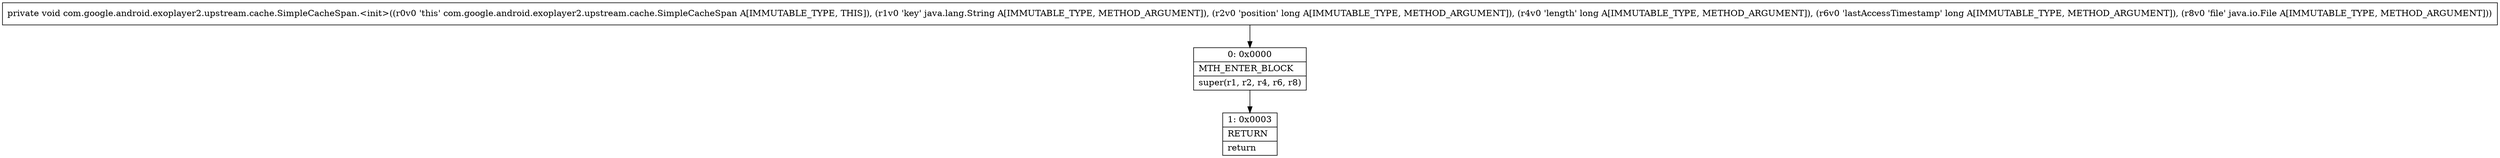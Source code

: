 digraph "CFG forcom.google.android.exoplayer2.upstream.cache.SimpleCacheSpan.\<init\>(Ljava\/lang\/String;JJJLjava\/io\/File;)V" {
Node_0 [shape=record,label="{0\:\ 0x0000|MTH_ENTER_BLOCK\l|super(r1, r2, r4, r6, r8)\l}"];
Node_1 [shape=record,label="{1\:\ 0x0003|RETURN\l|return\l}"];
MethodNode[shape=record,label="{private void com.google.android.exoplayer2.upstream.cache.SimpleCacheSpan.\<init\>((r0v0 'this' com.google.android.exoplayer2.upstream.cache.SimpleCacheSpan A[IMMUTABLE_TYPE, THIS]), (r1v0 'key' java.lang.String A[IMMUTABLE_TYPE, METHOD_ARGUMENT]), (r2v0 'position' long A[IMMUTABLE_TYPE, METHOD_ARGUMENT]), (r4v0 'length' long A[IMMUTABLE_TYPE, METHOD_ARGUMENT]), (r6v0 'lastAccessTimestamp' long A[IMMUTABLE_TYPE, METHOD_ARGUMENT]), (r8v0 'file' java.io.File A[IMMUTABLE_TYPE, METHOD_ARGUMENT])) }"];
MethodNode -> Node_0;
Node_0 -> Node_1;
}

